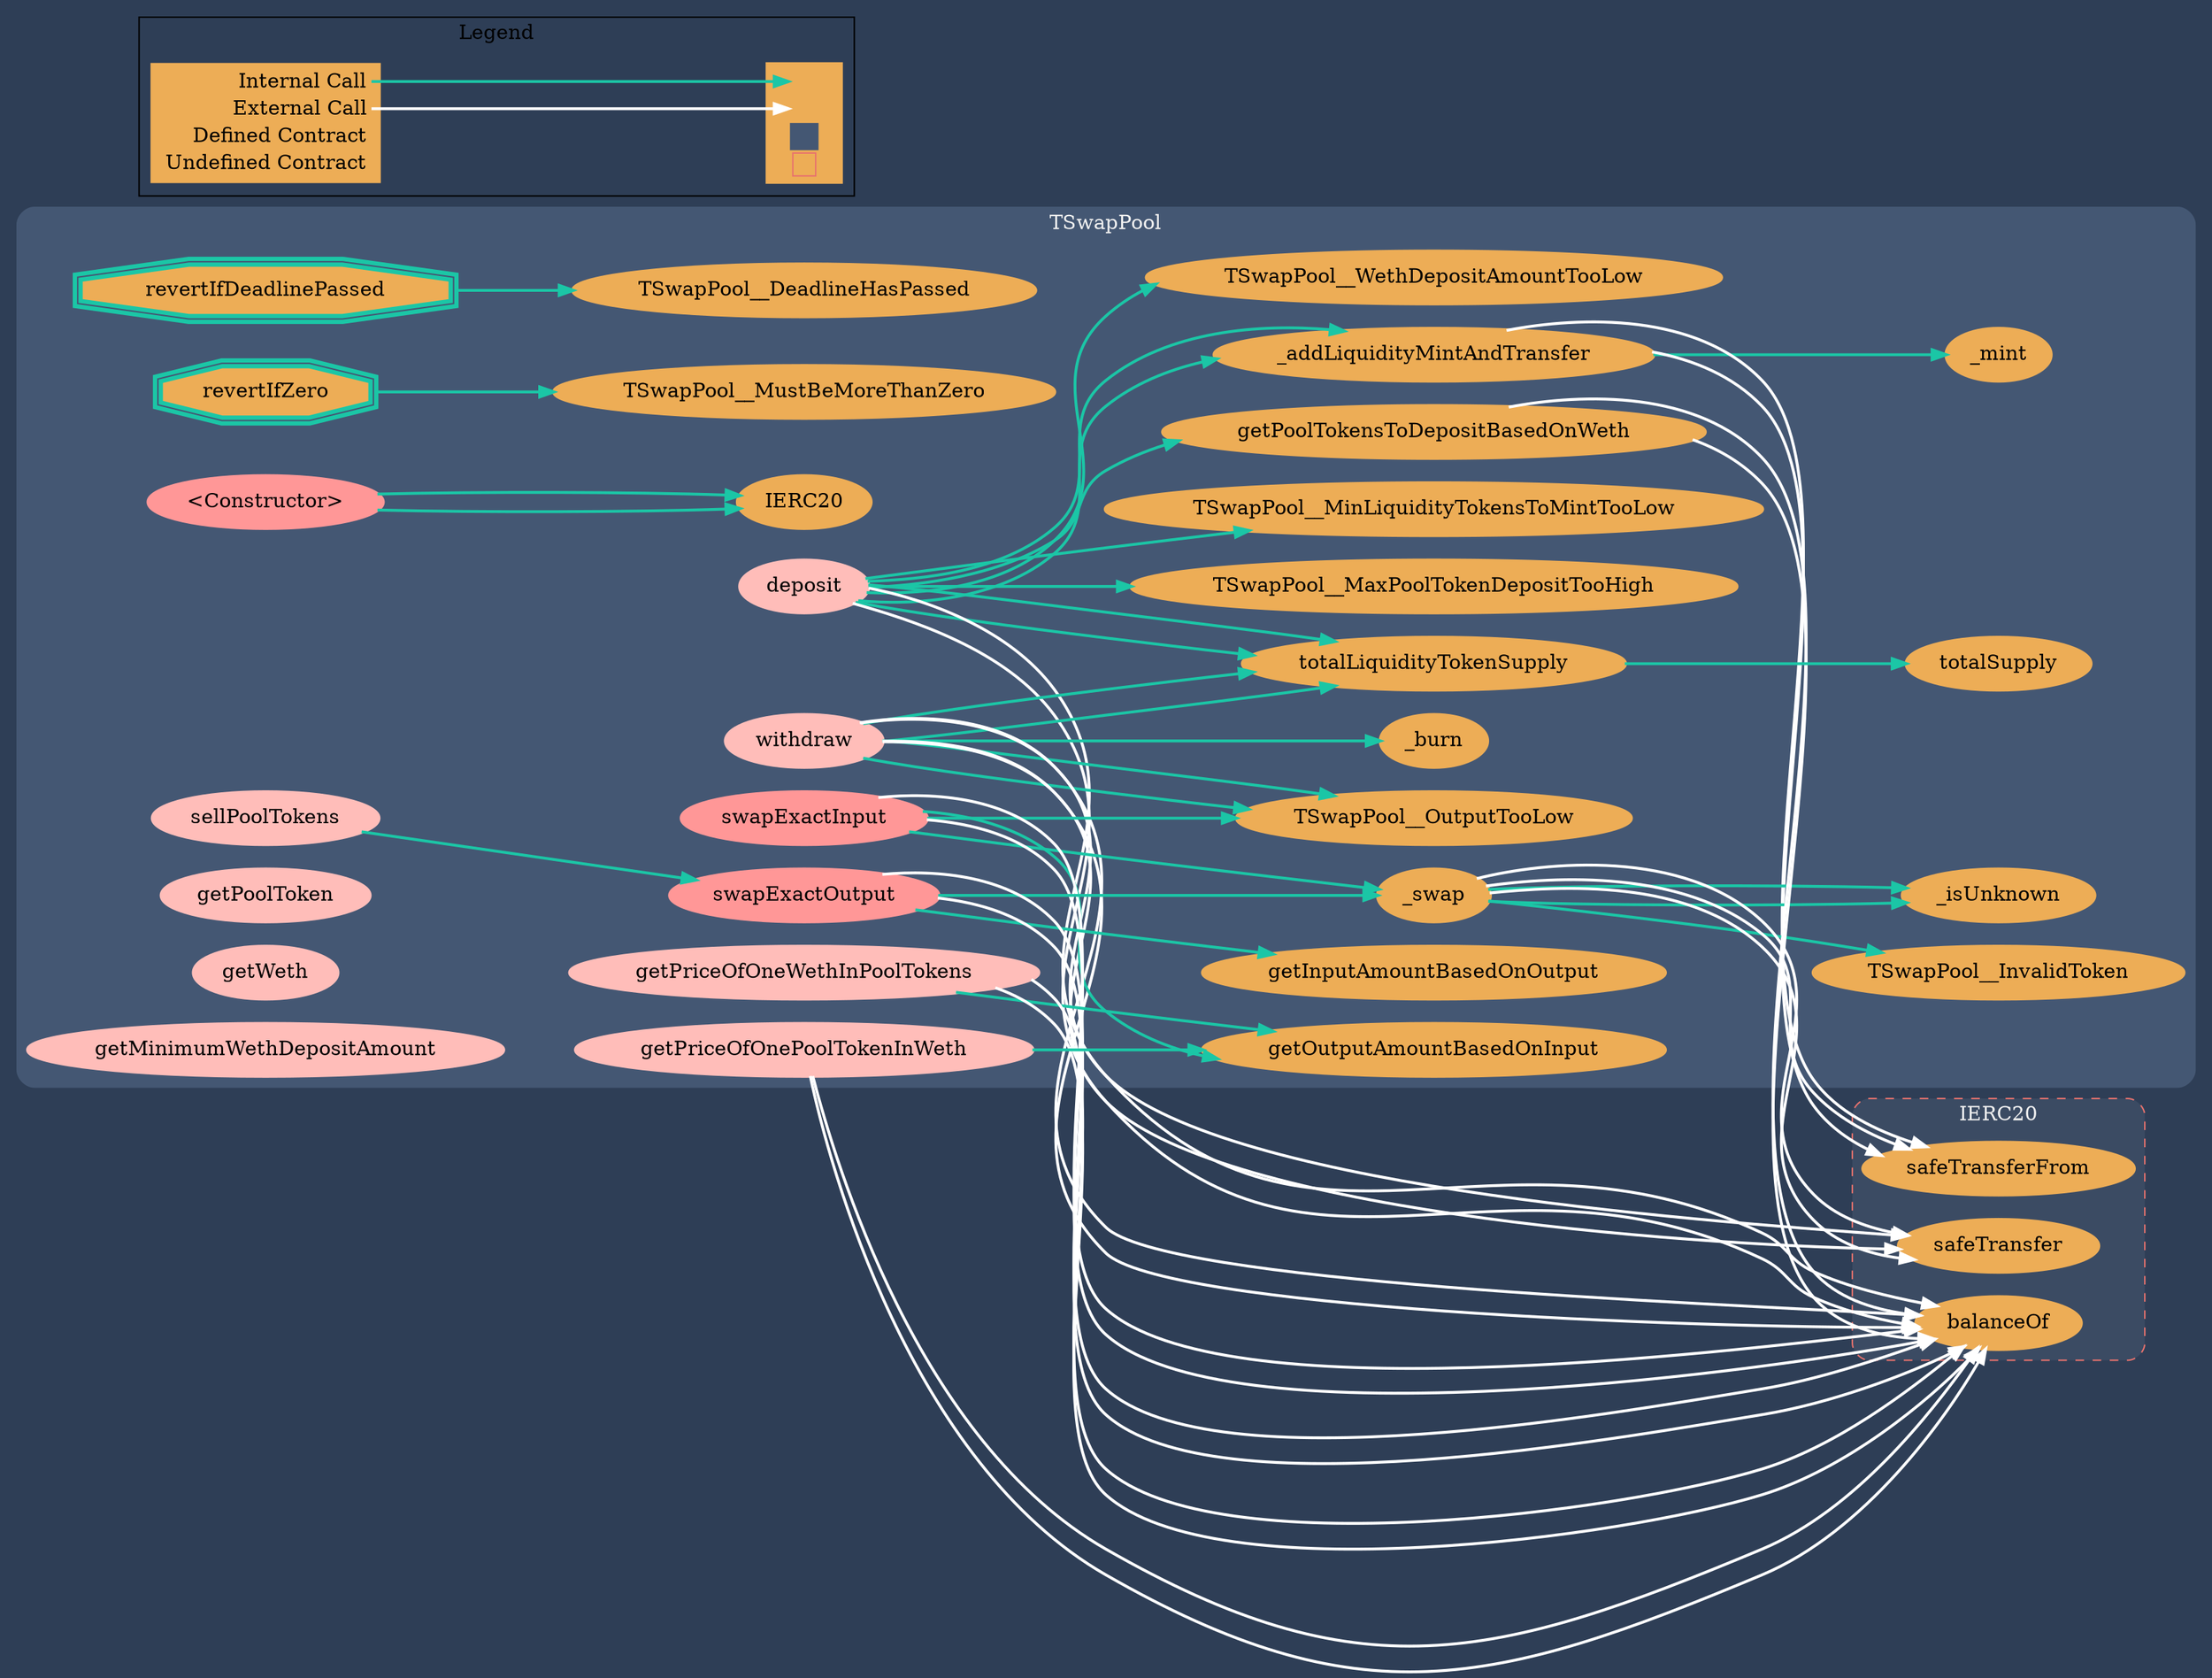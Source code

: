 digraph G {
  graph [ ratio = "auto", page = "100", compound =true, bgcolor = "#2e3e56" ];
  node [ style = "filled", fillcolor = "#edad56", color = "#edad56", penwidth =3 ];
  edge [ color = "#fcfcfc", penwidth =2, fontname = "helvetica Neue Ultra Light" ];
subgraph "clusterTSwapPool" {
  graph [ label = "TSwapPool", color = "#445773", fontcolor = "#f0f0f0", style = "rounded", bgcolor = "#445773" ];
  "TSwapPool.revertIfDeadlinePassed" [ label = "revertIfDeadlinePassed", color = "#1bc6a6", shape =doubleoctagon ];
  "TSwapPool.revertIfZero" [ label = "revertIfZero", color = "#1bc6a6", shape =doubleoctagon ];
  "TSwapPool.<Constructor>" [ label = "<Constructor>", color = "#FF9797", fillcolor = "#FF9797" ];
  "TSwapPool.deposit" [ label = "deposit", color = "#ffbdb9", fillcolor = "#ffbdb9" ];
  "TSwapPool._addLiquidityMintAndTransfer" [ label = "_addLiquidityMintAndTransfer" ];
  "TSwapPool.withdraw" [ label = "withdraw", color = "#ffbdb9", fillcolor = "#ffbdb9" ];
  "TSwapPool.getOutputAmountBasedOnInput" [ label = "getOutputAmountBasedOnInput" ];
  "TSwapPool.getInputAmountBasedOnOutput" [ label = "getInputAmountBasedOnOutput" ];
  "TSwapPool.swapExactInput" [ label = "swapExactInput", color = "#FF9797", fillcolor = "#FF9797" ];
  "TSwapPool.swapExactOutput" [ label = "swapExactOutput", color = "#FF9797", fillcolor = "#FF9797" ];
  "TSwapPool.sellPoolTokens" [ label = "sellPoolTokens", color = "#ffbdb9", fillcolor = "#ffbdb9" ];
  "TSwapPool._swap" [ label = "_swap" ];
  "TSwapPool._isUnknown" [ label = "_isUnknown" ];
  "TSwapPool.getPoolTokensToDepositBasedOnWeth" [ label = "getPoolTokensToDepositBasedOnWeth" ];
  "TSwapPool.totalLiquidityTokenSupply" [ label = "totalLiquidityTokenSupply" ];
  "TSwapPool.getPoolToken" [ label = "getPoolToken", color = "#ffbdb9", fillcolor = "#ffbdb9" ];
  "TSwapPool.getWeth" [ label = "getWeth", color = "#ffbdb9", fillcolor = "#ffbdb9" ];
  "TSwapPool.getMinimumWethDepositAmount" [ label = "getMinimumWethDepositAmount", color = "#ffbdb9", fillcolor = "#ffbdb9" ];
  "TSwapPool.getPriceOfOneWethInPoolTokens" [ label = "getPriceOfOneWethInPoolTokens", color = "#ffbdb9", fillcolor = "#ffbdb9" ];
  "TSwapPool.getPriceOfOnePoolTokenInWeth" [ label = "getPriceOfOnePoolTokenInWeth", color = "#ffbdb9", fillcolor = "#ffbdb9" ];
  "TSwapPool.TSwapPool__DeadlineHasPassed" [ label = "TSwapPool__DeadlineHasPassed" ];
  "TSwapPool.TSwapPool__MustBeMoreThanZero" [ label = "TSwapPool__MustBeMoreThanZero" ];
  "TSwapPool.IERC20" [ label = "IERC20" ];
  "TSwapPool.TSwapPool__WethDepositAmountTooLow" [ label = "TSwapPool__WethDepositAmountTooLow" ];
  "TSwapPool.TSwapPool__MaxPoolTokenDepositTooHigh" [ label = "TSwapPool__MaxPoolTokenDepositTooHigh" ];
  "TSwapPool.TSwapPool__MinLiquidityTokensToMintTooLow" [ label = "TSwapPool__MinLiquidityTokensToMintTooLow" ];
  "TSwapPool._mint" [ label = "_mint" ];
  "TSwapPool.TSwapPool__OutputTooLow" [ label = "TSwapPool__OutputTooLow" ];
  "TSwapPool._burn" [ label = "_burn" ];
  "TSwapPool.TSwapPool__InvalidToken" [ label = "TSwapPool__InvalidToken" ];
  "TSwapPool.totalSupply" [ label = "totalSupply" ];
}

subgraph "clusterIERC20" {
  graph [ label = "IERC20", color = "#e8726d", fontcolor = "#f0f0f0", style = "rounded,dashed", bgcolor = "#3b4b63" ];
  "IERC20.balanceOf" [ label = "balanceOf" ];
  "IERC20.safeTransferFrom" [ label = "safeTransferFrom" ];
  "IERC20.safeTransfer" [ label = "safeTransfer" ];
}

  "TSwapPool.revertIfDeadlinePassed";
  "TSwapPool.TSwapPool__DeadlineHasPassed";
  "TSwapPool.revertIfZero";
  "TSwapPool.TSwapPool__MustBeMoreThanZero";
  "TSwapPool.<Constructor>";
  "TSwapPool.IERC20";
  "TSwapPool.deposit";
  "TSwapPool.TSwapPool__WethDepositAmountTooLow";
  "TSwapPool.totalLiquidityTokenSupply";
  "IERC20.balanceOf";
  "TSwapPool.getPoolTokensToDepositBasedOnWeth";
  "TSwapPool.TSwapPool__MaxPoolTokenDepositTooHigh";
  "TSwapPool.TSwapPool__MinLiquidityTokensToMintTooLow";
  "TSwapPool._addLiquidityMintAndTransfer";
  "TSwapPool._mint";
  "IERC20.safeTransferFrom";
  "TSwapPool.withdraw";
  "TSwapPool.TSwapPool__OutputTooLow";
  "TSwapPool._burn";
  "IERC20.safeTransfer";
  "TSwapPool.swapExactInput";
  "TSwapPool.getOutputAmountBasedOnInput";
  "TSwapPool._swap";
  "TSwapPool.swapExactOutput";
  "TSwapPool.getInputAmountBasedOnOutput";
  "TSwapPool.sellPoolTokens";
  "TSwapPool._isUnknown";
  "TSwapPool.TSwapPool__InvalidToken";
  "TSwapPool.totalSupply";
  "TSwapPool.getPriceOfOneWethInPoolTokens";
  "TSwapPool.getPriceOfOnePoolTokenInWeth";
  "TSwapPool.revertIfDeadlinePassed" -> "TSwapPool.TSwapPool__DeadlineHasPassed" [ color = "#1bc6a6" ];
  "TSwapPool.revertIfZero" -> "TSwapPool.TSwapPool__MustBeMoreThanZero" [ color = "#1bc6a6" ];
  "TSwapPool.<Constructor>" -> "TSwapPool.IERC20" [ color = "#1bc6a6" ];
  "TSwapPool.<Constructor>" -> "TSwapPool.IERC20" [ color = "#1bc6a6" ];
  "TSwapPool.deposit" -> "TSwapPool.TSwapPool__WethDepositAmountTooLow" [ color = "#1bc6a6" ];
  "TSwapPool.deposit" -> "TSwapPool.totalLiquidityTokenSupply" [ color = "#1bc6a6" ];
  "TSwapPool.deposit" -> "IERC20.balanceOf" [ color = "white" ];
  "TSwapPool.deposit" -> "IERC20.balanceOf" [ color = "white" ];
  "TSwapPool.deposit" -> "TSwapPool.getPoolTokensToDepositBasedOnWeth" [ color = "#1bc6a6" ];
  "TSwapPool.deposit" -> "TSwapPool.TSwapPool__MaxPoolTokenDepositTooHigh" [ color = "#1bc6a6" ];
  "TSwapPool.deposit" -> "TSwapPool.totalLiquidityTokenSupply" [ color = "#1bc6a6" ];
  "TSwapPool.deposit" -> "TSwapPool.TSwapPool__MinLiquidityTokensToMintTooLow" [ color = "#1bc6a6" ];
  "TSwapPool.deposit" -> "TSwapPool._addLiquidityMintAndTransfer" [ color = "#1bc6a6" ];
  "TSwapPool.deposit" -> "TSwapPool._addLiquidityMintAndTransfer" [ color = "#1bc6a6" ];
  "TSwapPool._addLiquidityMintAndTransfer" -> "TSwapPool._mint" [ color = "#1bc6a6" ];
  "TSwapPool._addLiquidityMintAndTransfer" -> "IERC20.safeTransferFrom" [ color = "white" ];
  "TSwapPool._addLiquidityMintAndTransfer" -> "IERC20.safeTransferFrom" [ color = "white" ];
  "TSwapPool.withdraw" -> "IERC20.balanceOf" [ color = "white" ];
  "TSwapPool.withdraw" -> "TSwapPool.totalLiquidityTokenSupply" [ color = "#1bc6a6" ];
  "TSwapPool.withdraw" -> "IERC20.balanceOf" [ color = "white" ];
  "TSwapPool.withdraw" -> "TSwapPool.totalLiquidityTokenSupply" [ color = "#1bc6a6" ];
  "TSwapPool.withdraw" -> "TSwapPool.TSwapPool__OutputTooLow" [ color = "#1bc6a6" ];
  "TSwapPool.withdraw" -> "TSwapPool.TSwapPool__OutputTooLow" [ color = "#1bc6a6" ];
  "TSwapPool.withdraw" -> "TSwapPool._burn" [ color = "#1bc6a6" ];
  "TSwapPool.withdraw" -> "IERC20.safeTransfer" [ color = "white" ];
  "TSwapPool.withdraw" -> "IERC20.safeTransfer" [ color = "white" ];
  "TSwapPool.swapExactInput" -> "IERC20.balanceOf" [ color = "white" ];
  "TSwapPool.swapExactInput" -> "IERC20.balanceOf" [ color = "white" ];
  "TSwapPool.swapExactInput" -> "TSwapPool.getOutputAmountBasedOnInput" [ color = "#1bc6a6" ];
  "TSwapPool.swapExactInput" -> "TSwapPool.TSwapPool__OutputTooLow" [ color = "#1bc6a6" ];
  "TSwapPool.swapExactInput" -> "TSwapPool._swap" [ color = "#1bc6a6" ];
  "TSwapPool.swapExactOutput" -> "IERC20.balanceOf" [ color = "white" ];
  "TSwapPool.swapExactOutput" -> "IERC20.balanceOf" [ color = "white" ];
  "TSwapPool.swapExactOutput" -> "TSwapPool.getInputAmountBasedOnOutput" [ color = "#1bc6a6" ];
  "TSwapPool.swapExactOutput" -> "TSwapPool._swap" [ color = "#1bc6a6" ];
  "TSwapPool.sellPoolTokens" -> "TSwapPool.swapExactOutput" [ color = "#1bc6a6" ];
  "TSwapPool._swap" -> "TSwapPool._isUnknown" [ color = "#1bc6a6" ];
  "TSwapPool._swap" -> "TSwapPool._isUnknown" [ color = "#1bc6a6" ];
  "TSwapPool._swap" -> "TSwapPool.TSwapPool__InvalidToken" [ color = "#1bc6a6" ];
  "TSwapPool._swap" -> "IERC20.safeTransfer" [ color = "white" ];
  "TSwapPool._swap" -> "IERC20.safeTransferFrom" [ color = "white" ];
  "TSwapPool._swap" -> "IERC20.safeTransfer" [ color = "white" ];
  "TSwapPool.getPoolTokensToDepositBasedOnWeth" -> "IERC20.balanceOf" [ color = "white" ];
  "TSwapPool.getPoolTokensToDepositBasedOnWeth" -> "IERC20.balanceOf" [ color = "white" ];
  "TSwapPool.totalLiquidityTokenSupply" -> "TSwapPool.totalSupply" [ color = "#1bc6a6" ];
  "TSwapPool.getPriceOfOneWethInPoolTokens" -> "TSwapPool.getOutputAmountBasedOnInput" [ color = "#1bc6a6" ];
  "TSwapPool.getPriceOfOneWethInPoolTokens" -> "IERC20.balanceOf" [ color = "white" ];
  "TSwapPool.getPriceOfOneWethInPoolTokens" -> "IERC20.balanceOf" [ color = "white" ];
  "TSwapPool.getPriceOfOnePoolTokenInWeth" -> "TSwapPool.getOutputAmountBasedOnInput" [ color = "#1bc6a6" ];
  "TSwapPool.getPriceOfOnePoolTokenInWeth" -> "IERC20.balanceOf" [ color = "white" ];
  "TSwapPool.getPriceOfOnePoolTokenInWeth" -> "IERC20.balanceOf" [ color = "white" ];


rankdir=LR
node [shape=plaintext]
subgraph cluster_01 { 
label = "Legend";
key [label=<<table border="0" cellpadding="2" cellspacing="0" cellborder="0">
  <tr><td align="right" port="i1">Internal Call</td></tr>
  <tr><td align="right" port="i2">External Call</td></tr>
  <tr><td align="right" port="i3">Defined Contract</td></tr>
  <tr><td align="right" port="i4">Undefined Contract</td></tr>
  </table>>]
key2 [label=<<table border="0" cellpadding="2" cellspacing="0" cellborder="0">
  <tr><td port="i1">&nbsp;&nbsp;&nbsp;</td></tr>
  <tr><td port="i2">&nbsp;&nbsp;&nbsp;</td></tr>
  <tr><td port="i3" bgcolor="#445773">&nbsp;&nbsp;&nbsp;</td></tr>
  <tr><td port="i4">
    <table border="1" cellborder="0" cellspacing="0" cellpadding="7" color="#e8726d">
      <tr>
       <td></td>
      </tr>
     </table>
  </td></tr>
  </table>>]
key:i1:e -> key2:i1:w [color="#1bc6a6"]
key:i2:e -> key2:i2:w [color="white"]
}
}
